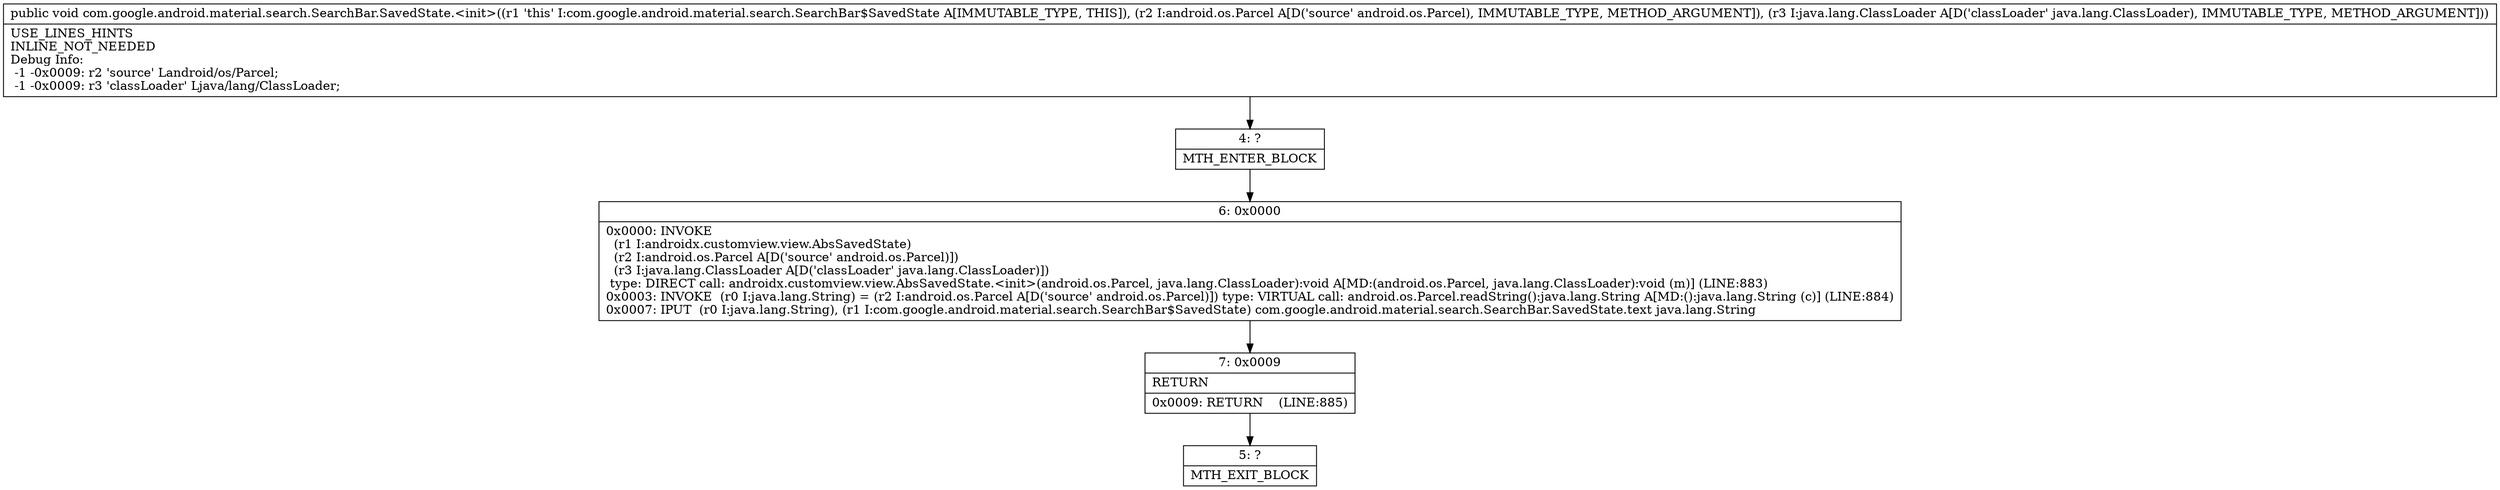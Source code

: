 digraph "CFG forcom.google.android.material.search.SearchBar.SavedState.\<init\>(Landroid\/os\/Parcel;Ljava\/lang\/ClassLoader;)V" {
Node_4 [shape=record,label="{4\:\ ?|MTH_ENTER_BLOCK\l}"];
Node_6 [shape=record,label="{6\:\ 0x0000|0x0000: INVOKE  \l  (r1 I:androidx.customview.view.AbsSavedState)\l  (r2 I:android.os.Parcel A[D('source' android.os.Parcel)])\l  (r3 I:java.lang.ClassLoader A[D('classLoader' java.lang.ClassLoader)])\l type: DIRECT call: androidx.customview.view.AbsSavedState.\<init\>(android.os.Parcel, java.lang.ClassLoader):void A[MD:(android.os.Parcel, java.lang.ClassLoader):void (m)] (LINE:883)\l0x0003: INVOKE  (r0 I:java.lang.String) = (r2 I:android.os.Parcel A[D('source' android.os.Parcel)]) type: VIRTUAL call: android.os.Parcel.readString():java.lang.String A[MD:():java.lang.String (c)] (LINE:884)\l0x0007: IPUT  (r0 I:java.lang.String), (r1 I:com.google.android.material.search.SearchBar$SavedState) com.google.android.material.search.SearchBar.SavedState.text java.lang.String \l}"];
Node_7 [shape=record,label="{7\:\ 0x0009|RETURN\l|0x0009: RETURN    (LINE:885)\l}"];
Node_5 [shape=record,label="{5\:\ ?|MTH_EXIT_BLOCK\l}"];
MethodNode[shape=record,label="{public void com.google.android.material.search.SearchBar.SavedState.\<init\>((r1 'this' I:com.google.android.material.search.SearchBar$SavedState A[IMMUTABLE_TYPE, THIS]), (r2 I:android.os.Parcel A[D('source' android.os.Parcel), IMMUTABLE_TYPE, METHOD_ARGUMENT]), (r3 I:java.lang.ClassLoader A[D('classLoader' java.lang.ClassLoader), IMMUTABLE_TYPE, METHOD_ARGUMENT]))  | USE_LINES_HINTS\lINLINE_NOT_NEEDED\lDebug Info:\l  \-1 \-0x0009: r2 'source' Landroid\/os\/Parcel;\l  \-1 \-0x0009: r3 'classLoader' Ljava\/lang\/ClassLoader;\l}"];
MethodNode -> Node_4;Node_4 -> Node_6;
Node_6 -> Node_7;
Node_7 -> Node_5;
}

